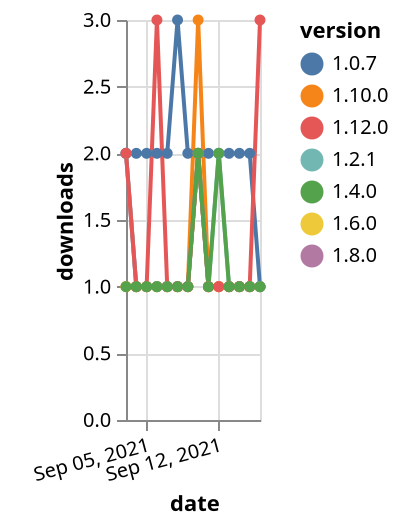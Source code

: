 {"$schema": "https://vega.github.io/schema/vega-lite/v5.json", "description": "A simple bar chart with embedded data.", "data": {"values": [{"date": "2021-09-03", "total": 203, "delta": 1, "version": "1.6.0"}, {"date": "2021-09-04", "total": 204, "delta": 1, "version": "1.6.0"}, {"date": "2021-09-05", "total": 205, "delta": 1, "version": "1.6.0"}, {"date": "2021-09-06", "total": 206, "delta": 1, "version": "1.6.0"}, {"date": "2021-09-07", "total": 207, "delta": 1, "version": "1.6.0"}, {"date": "2021-09-08", "total": 208, "delta": 1, "version": "1.6.0"}, {"date": "2021-09-09", "total": 209, "delta": 1, "version": "1.6.0"}, {"date": "2021-09-10", "total": 211, "delta": 2, "version": "1.6.0"}, {"date": "2021-09-11", "total": 212, "delta": 1, "version": "1.6.0"}, {"date": "2021-09-12", "total": 213, "delta": 1, "version": "1.6.0"}, {"date": "2021-09-13", "total": 214, "delta": 1, "version": "1.6.0"}, {"date": "2021-09-14", "total": 215, "delta": 1, "version": "1.6.0"}, {"date": "2021-09-15", "total": 216, "delta": 1, "version": "1.6.0"}, {"date": "2021-09-16", "total": 217, "delta": 1, "version": "1.6.0"}, {"date": "2021-09-03", "total": 174, "delta": 2, "version": "1.8.0"}, {"date": "2021-09-04", "total": 175, "delta": 1, "version": "1.8.0"}, {"date": "2021-09-05", "total": 176, "delta": 1, "version": "1.8.0"}, {"date": "2021-09-06", "total": 177, "delta": 1, "version": "1.8.0"}, {"date": "2021-09-07", "total": 178, "delta": 1, "version": "1.8.0"}, {"date": "2021-09-08", "total": 179, "delta": 1, "version": "1.8.0"}, {"date": "2021-09-09", "total": 180, "delta": 1, "version": "1.8.0"}, {"date": "2021-09-10", "total": 182, "delta": 2, "version": "1.8.0"}, {"date": "2021-09-11", "total": 183, "delta": 1, "version": "1.8.0"}, {"date": "2021-09-12", "total": 184, "delta": 1, "version": "1.8.0"}, {"date": "2021-09-13", "total": 185, "delta": 1, "version": "1.8.0"}, {"date": "2021-09-14", "total": 186, "delta": 1, "version": "1.8.0"}, {"date": "2021-09-15", "total": 187, "delta": 1, "version": "1.8.0"}, {"date": "2021-09-16", "total": 188, "delta": 1, "version": "1.8.0"}, {"date": "2021-09-03", "total": 197, "delta": 1, "version": "1.10.0"}, {"date": "2021-09-04", "total": 198, "delta": 1, "version": "1.10.0"}, {"date": "2021-09-05", "total": 199, "delta": 1, "version": "1.10.0"}, {"date": "2021-09-06", "total": 200, "delta": 1, "version": "1.10.0"}, {"date": "2021-09-07", "total": 201, "delta": 1, "version": "1.10.0"}, {"date": "2021-09-08", "total": 202, "delta": 1, "version": "1.10.0"}, {"date": "2021-09-09", "total": 203, "delta": 1, "version": "1.10.0"}, {"date": "2021-09-10", "total": 206, "delta": 3, "version": "1.10.0"}, {"date": "2021-09-11", "total": 207, "delta": 1, "version": "1.10.0"}, {"date": "2021-09-12", "total": 208, "delta": 1, "version": "1.10.0"}, {"date": "2021-09-13", "total": 209, "delta": 1, "version": "1.10.0"}, {"date": "2021-09-14", "total": 210, "delta": 1, "version": "1.10.0"}, {"date": "2021-09-15", "total": 211, "delta": 1, "version": "1.10.0"}, {"date": "2021-09-16", "total": 212, "delta": 1, "version": "1.10.0"}, {"date": "2021-09-03", "total": 2231, "delta": 2, "version": "1.0.7"}, {"date": "2021-09-04", "total": 2233, "delta": 2, "version": "1.0.7"}, {"date": "2021-09-05", "total": 2235, "delta": 2, "version": "1.0.7"}, {"date": "2021-09-06", "total": 2237, "delta": 2, "version": "1.0.7"}, {"date": "2021-09-07", "total": 2239, "delta": 2, "version": "1.0.7"}, {"date": "2021-09-08", "total": 2242, "delta": 3, "version": "1.0.7"}, {"date": "2021-09-09", "total": 2244, "delta": 2, "version": "1.0.7"}, {"date": "2021-09-10", "total": 2246, "delta": 2, "version": "1.0.7"}, {"date": "2021-09-11", "total": 2248, "delta": 2, "version": "1.0.7"}, {"date": "2021-09-12", "total": 2250, "delta": 2, "version": "1.0.7"}, {"date": "2021-09-13", "total": 2252, "delta": 2, "version": "1.0.7"}, {"date": "2021-09-14", "total": 2254, "delta": 2, "version": "1.0.7"}, {"date": "2021-09-15", "total": 2256, "delta": 2, "version": "1.0.7"}, {"date": "2021-09-16", "total": 2257, "delta": 1, "version": "1.0.7"}, {"date": "2021-09-03", "total": 273, "delta": 2, "version": "1.2.1"}, {"date": "2021-09-04", "total": 274, "delta": 1, "version": "1.2.1"}, {"date": "2021-09-05", "total": 275, "delta": 1, "version": "1.2.1"}, {"date": "2021-09-06", "total": 276, "delta": 1, "version": "1.2.1"}, {"date": "2021-09-07", "total": 277, "delta": 1, "version": "1.2.1"}, {"date": "2021-09-08", "total": 278, "delta": 1, "version": "1.2.1"}, {"date": "2021-09-09", "total": 279, "delta": 1, "version": "1.2.1"}, {"date": "2021-09-10", "total": 281, "delta": 2, "version": "1.2.1"}, {"date": "2021-09-11", "total": 282, "delta": 1, "version": "1.2.1"}, {"date": "2021-09-12", "total": 284, "delta": 2, "version": "1.2.1"}, {"date": "2021-09-13", "total": 285, "delta": 1, "version": "1.2.1"}, {"date": "2021-09-14", "total": 286, "delta": 1, "version": "1.2.1"}, {"date": "2021-09-15", "total": 287, "delta": 1, "version": "1.2.1"}, {"date": "2021-09-16", "total": 288, "delta": 1, "version": "1.2.1"}, {"date": "2021-09-03", "total": 127, "delta": 2, "version": "1.12.0"}, {"date": "2021-09-04", "total": 128, "delta": 1, "version": "1.12.0"}, {"date": "2021-09-05", "total": 129, "delta": 1, "version": "1.12.0"}, {"date": "2021-09-06", "total": 132, "delta": 3, "version": "1.12.0"}, {"date": "2021-09-07", "total": 133, "delta": 1, "version": "1.12.0"}, {"date": "2021-09-08", "total": 134, "delta": 1, "version": "1.12.0"}, {"date": "2021-09-09", "total": 135, "delta": 1, "version": "1.12.0"}, {"date": "2021-09-10", "total": 137, "delta": 2, "version": "1.12.0"}, {"date": "2021-09-11", "total": 138, "delta": 1, "version": "1.12.0"}, {"date": "2021-09-12", "total": 139, "delta": 1, "version": "1.12.0"}, {"date": "2021-09-13", "total": 140, "delta": 1, "version": "1.12.0"}, {"date": "2021-09-14", "total": 141, "delta": 1, "version": "1.12.0"}, {"date": "2021-09-15", "total": 142, "delta": 1, "version": "1.12.0"}, {"date": "2021-09-16", "total": 145, "delta": 3, "version": "1.12.0"}, {"date": "2021-09-03", "total": 216, "delta": 1, "version": "1.4.0"}, {"date": "2021-09-04", "total": 217, "delta": 1, "version": "1.4.0"}, {"date": "2021-09-05", "total": 218, "delta": 1, "version": "1.4.0"}, {"date": "2021-09-06", "total": 219, "delta": 1, "version": "1.4.0"}, {"date": "2021-09-07", "total": 220, "delta": 1, "version": "1.4.0"}, {"date": "2021-09-08", "total": 221, "delta": 1, "version": "1.4.0"}, {"date": "2021-09-09", "total": 222, "delta": 1, "version": "1.4.0"}, {"date": "2021-09-10", "total": 224, "delta": 2, "version": "1.4.0"}, {"date": "2021-09-11", "total": 225, "delta": 1, "version": "1.4.0"}, {"date": "2021-09-12", "total": 227, "delta": 2, "version": "1.4.0"}, {"date": "2021-09-13", "total": 228, "delta": 1, "version": "1.4.0"}, {"date": "2021-09-14", "total": 229, "delta": 1, "version": "1.4.0"}, {"date": "2021-09-15", "total": 230, "delta": 1, "version": "1.4.0"}, {"date": "2021-09-16", "total": 231, "delta": 1, "version": "1.4.0"}]}, "width": "container", "mark": {"type": "line", "point": {"filled": true}}, "encoding": {"x": {"field": "date", "type": "temporal", "timeUnit": "yearmonthdate", "title": "date", "axis": {"labelAngle": -15}}, "y": {"field": "delta", "type": "quantitative", "title": "downloads"}, "color": {"field": "version", "type": "nominal"}, "tooltip": {"field": "delta"}}}
